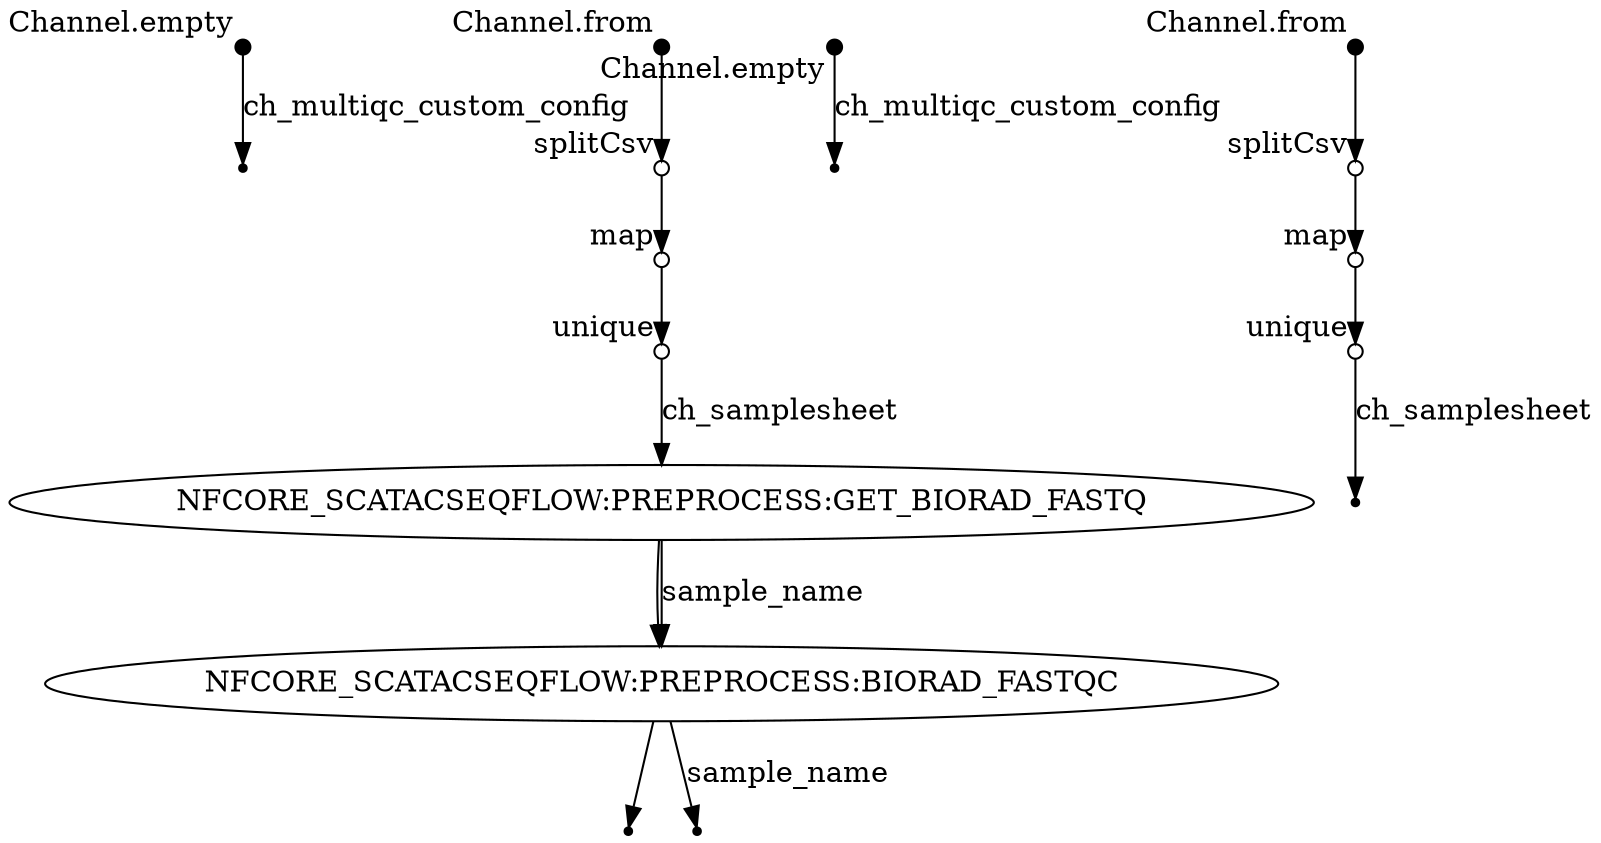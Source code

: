 digraph "pipeline_dag_20210714_104640" {
p0 [shape=point,label="",fixedsize=true,width=0.1,xlabel="Channel.empty"];
p1 [shape=point];
p0 -> p1 [label="ch_multiqc_custom_config"];

p2 [shape=point,label="",fixedsize=true,width=0.1,xlabel="Channel.from"];
p3 [shape=circle,label="",fixedsize=true,width=0.1,xlabel="splitCsv"];
p2 -> p3;

p3 [shape=circle,label="",fixedsize=true,width=0.1,xlabel="splitCsv"];
p4 [shape=circle,label="",fixedsize=true,width=0.1,xlabel="map"];
p3 -> p4;

p4 [shape=circle,label="",fixedsize=true,width=0.1,xlabel="map"];
p5 [shape=circle,label="",fixedsize=true,width=0.1,xlabel="unique"];
p4 -> p5;

p5 [shape=circle,label="",fixedsize=true,width=0.1,xlabel="unique"];
p13 [label="NFCORE_SCATACSEQFLOW:PREPROCESS:GET_BIORAD_FASTQ"];
p5 -> p13 [label="ch_samplesheet"];

p6 [shape=point,label="",fixedsize=true,width=0.1,xlabel="Channel.empty"];
p7 [shape=point];
p6 -> p7 [label="ch_multiqc_custom_config"];

p8 [shape=point,label="",fixedsize=true,width=0.1,xlabel="Channel.from"];
p9 [shape=circle,label="",fixedsize=true,width=0.1,xlabel="splitCsv"];
p8 -> p9;

p9 [shape=circle,label="",fixedsize=true,width=0.1,xlabel="splitCsv"];
p10 [shape=circle,label="",fixedsize=true,width=0.1,xlabel="map"];
p9 -> p10;

p10 [shape=circle,label="",fixedsize=true,width=0.1,xlabel="map"];
p11 [shape=circle,label="",fixedsize=true,width=0.1,xlabel="unique"];
p10 -> p11;

p11 [shape=circle,label="",fixedsize=true,width=0.1,xlabel="unique"];
p12 [shape=point];
p11 -> p12 [label="ch_samplesheet"];

p13 [label="NFCORE_SCATACSEQFLOW:PREPROCESS:GET_BIORAD_FASTQ"];
p14 [label="NFCORE_SCATACSEQFLOW:PREPROCESS:BIORAD_FASTQC"];
p13 -> p14;

p13 [label="NFCORE_SCATACSEQFLOW:PREPROCESS:GET_BIORAD_FASTQ"];
p14 [label="NFCORE_SCATACSEQFLOW:PREPROCESS:BIORAD_FASTQC"];
p13 -> p14 [label="sample_name"];

p14 [label="NFCORE_SCATACSEQFLOW:PREPROCESS:BIORAD_FASTQC"];
p16 [shape=point];
p14 -> p16;

p14 [label="NFCORE_SCATACSEQFLOW:PREPROCESS:BIORAD_FASTQC"];
p15 [shape=point];
p14 -> p15 [label="sample_name"];

}
